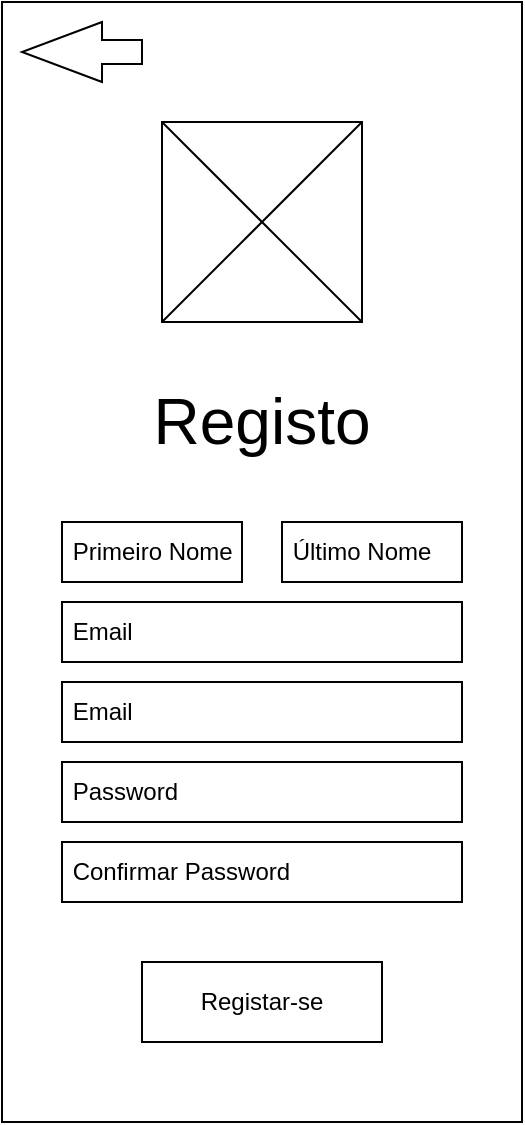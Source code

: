 <mxfile version="15.3.8" type="device"><diagram id="Ympfw6TDAeUIQg3aviYp" name="Page-1"><mxGraphModel dx="1038" dy="579" grid="1" gridSize="10" guides="1" tooltips="1" connect="1" arrows="1" fold="1" page="1" pageScale="1" pageWidth="827" pageHeight="1169" math="0" shadow="0"><root><mxCell id="0"/><mxCell id="1" parent="0"/><mxCell id="stZKdTDXSeTJPusdR-f_-1" value="" style="rounded=0;whiteSpace=wrap;html=1;" vertex="1" parent="1"><mxGeometry x="40" y="40" width="260" height="560" as="geometry"/></mxCell><mxCell id="stZKdTDXSeTJPusdR-f_-3" value="" style="whiteSpace=wrap;html=1;aspect=fixed;" vertex="1" parent="1"><mxGeometry x="120" y="100" width="100" height="100" as="geometry"/></mxCell><mxCell id="stZKdTDXSeTJPusdR-f_-4" value="" style="endArrow=none;html=1;exitX=0;exitY=1;exitDx=0;exitDy=0;entryX=1;entryY=0;entryDx=0;entryDy=0;" edge="1" parent="1" source="stZKdTDXSeTJPusdR-f_-3" target="stZKdTDXSeTJPusdR-f_-3"><mxGeometry width="50" height="50" relative="1" as="geometry"><mxPoint x="170" y="190" as="sourcePoint"/><mxPoint x="220" y="140" as="targetPoint"/></mxGeometry></mxCell><mxCell id="stZKdTDXSeTJPusdR-f_-6" value="" style="endArrow=none;html=1;exitX=0;exitY=0;exitDx=0;exitDy=0;entryX=1;entryY=1;entryDx=0;entryDy=0;" edge="1" parent="1" source="stZKdTDXSeTJPusdR-f_-3" target="stZKdTDXSeTJPusdR-f_-3"><mxGeometry width="50" height="50" relative="1" as="geometry"><mxPoint x="390" y="290" as="sourcePoint"/><mxPoint x="440" y="240" as="targetPoint"/></mxGeometry></mxCell><mxCell id="stZKdTDXSeTJPusdR-f_-7" value="&lt;span style=&quot;font-size: 32px&quot;&gt;Registo&lt;/span&gt;" style="text;html=1;strokeColor=none;fillColor=none;align=center;verticalAlign=middle;whiteSpace=wrap;rounded=0;" vertex="1" parent="1"><mxGeometry x="130" y="240" width="80" height="20" as="geometry"/></mxCell><mxCell id="stZKdTDXSeTJPusdR-f_-8" value="&amp;nbsp;Email" style="rounded=0;whiteSpace=wrap;html=1;align=left;" vertex="1" parent="1"><mxGeometry x="70" y="340" width="200" height="30" as="geometry"/></mxCell><mxCell id="stZKdTDXSeTJPusdR-f_-9" value="&amp;nbsp;Password" style="rounded=0;whiteSpace=wrap;html=1;align=left;" vertex="1" parent="1"><mxGeometry x="70" y="420" width="200" height="30" as="geometry"/></mxCell><mxCell id="stZKdTDXSeTJPusdR-f_-10" value="Registar-se" style="rounded=0;whiteSpace=wrap;html=1;" vertex="1" parent="1"><mxGeometry x="110" y="520" width="120" height="40" as="geometry"/></mxCell><mxCell id="stZKdTDXSeTJPusdR-f_-12" value="&amp;nbsp;Primeiro Nome" style="rounded=0;whiteSpace=wrap;html=1;align=left;" vertex="1" parent="1"><mxGeometry x="70" y="300" width="90" height="30" as="geometry"/></mxCell><mxCell id="stZKdTDXSeTJPusdR-f_-13" value="&amp;nbsp;Último Nome" style="rounded=0;whiteSpace=wrap;html=1;align=left;" vertex="1" parent="1"><mxGeometry x="180" y="300" width="90" height="30" as="geometry"/></mxCell><mxCell id="stZKdTDXSeTJPusdR-f_-14" value="&amp;nbsp;Confirmar Password" style="rounded=0;whiteSpace=wrap;html=1;align=left;" vertex="1" parent="1"><mxGeometry x="70" y="460" width="200" height="30" as="geometry"/></mxCell><mxCell id="stZKdTDXSeTJPusdR-f_-16" value="&amp;nbsp;Email" style="rounded=0;whiteSpace=wrap;html=1;align=left;" vertex="1" parent="1"><mxGeometry x="70" y="380" width="200" height="30" as="geometry"/></mxCell><mxCell id="stZKdTDXSeTJPusdR-f_-17" value="" style="html=1;shadow=0;dashed=0;align=center;verticalAlign=middle;shape=mxgraph.arrows2.arrow;dy=0.6;dx=40;flipH=1;notch=0;" vertex="1" parent="1"><mxGeometry x="50" y="50" width="60" height="30" as="geometry"/></mxCell></root></mxGraphModel></diagram></mxfile>